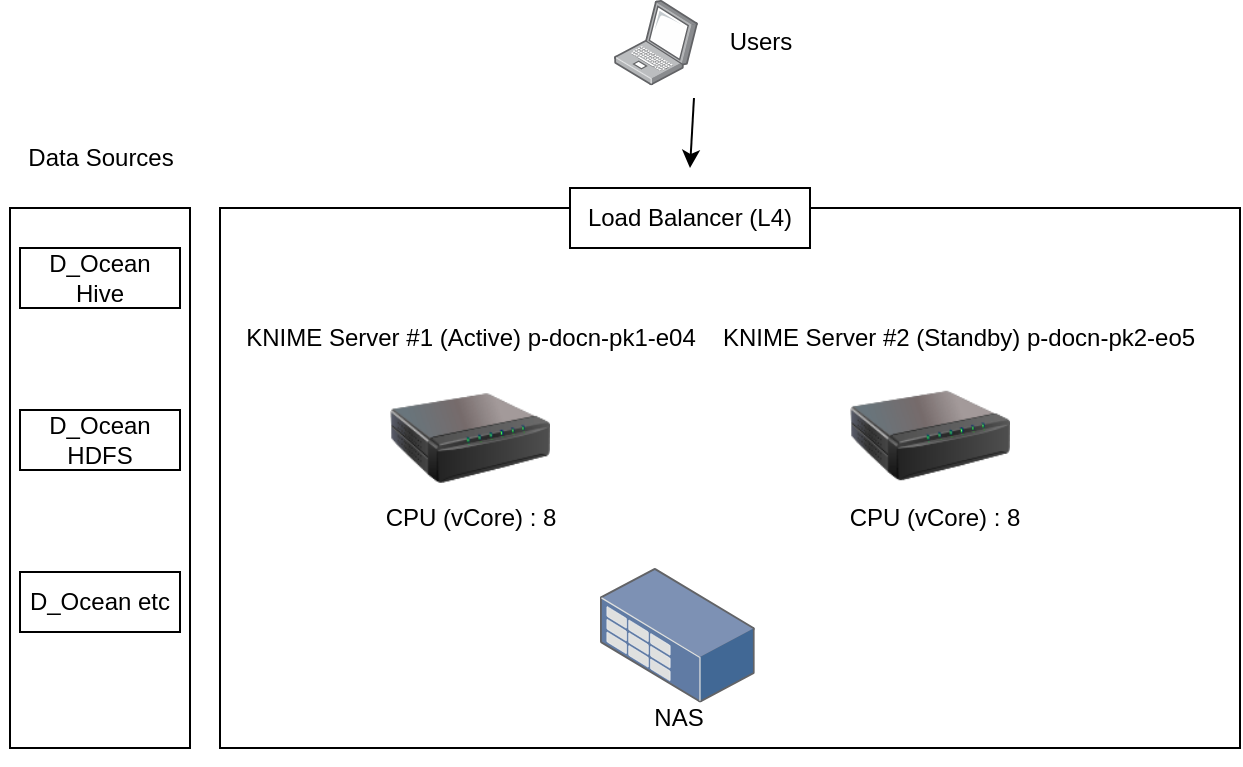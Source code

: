 <mxfile version="20.0.4" type="github"><diagram id="aiDPyP277aZQyHnSprXX" name="Page-1"><mxGraphModel dx="696" dy="552" grid="1" gridSize="10" guides="1" tooltips="1" connect="1" arrows="1" fold="1" page="1" pageScale="1" pageWidth="827" pageHeight="1169" math="0" shadow="0"><root><mxCell id="0"/><mxCell id="1" parent="0"/><mxCell id="wKoObBGrmT1YKR1iXI5Q-2" value="" style="whiteSpace=wrap;html=1;" vertex="1" parent="1"><mxGeometry x="70" y="150" width="90" height="270" as="geometry"/></mxCell><mxCell id="wKoObBGrmT1YKR1iXI5Q-5" value="D_Ocean HDFS" style="rounded=0;whiteSpace=wrap;html=1;" vertex="1" parent="wKoObBGrmT1YKR1iXI5Q-2"><mxGeometry x="5" y="101" width="80" height="30" as="geometry"/></mxCell><mxCell id="wKoObBGrmT1YKR1iXI5Q-6" value="D_Ocean etc" style="rounded=0;whiteSpace=wrap;html=1;" vertex="1" parent="wKoObBGrmT1YKR1iXI5Q-2"><mxGeometry x="5" y="182" width="80" height="30" as="geometry"/></mxCell><mxCell id="wKoObBGrmT1YKR1iXI5Q-3" value="Data Sources" style="text;html=1;align=center;verticalAlign=middle;resizable=0;points=[];autosize=1;strokeColor=none;fillColor=none;" vertex="1" parent="1"><mxGeometry x="65" y="110" width="100" height="30" as="geometry"/></mxCell><mxCell id="wKoObBGrmT1YKR1iXI5Q-4" value="D_Ocean Hive" style="rounded=0;whiteSpace=wrap;html=1;" vertex="1" parent="1"><mxGeometry x="75" y="170" width="80" height="30" as="geometry"/></mxCell><mxCell id="wKoObBGrmT1YKR1iXI5Q-8" style="edgeStyle=orthogonalEdgeStyle;rounded=0;orthogonalLoop=1;jettySize=auto;html=1;exitX=0.5;exitY=1;exitDx=0;exitDy=0;" edge="1" parent="1" source="wKoObBGrmT1YKR1iXI5Q-2" target="wKoObBGrmT1YKR1iXI5Q-2"><mxGeometry relative="1" as="geometry"/></mxCell><mxCell id="wKoObBGrmT1YKR1iXI5Q-9" value="&lt;span style=&quot;caret-color: rgba(0, 0, 0, 0); color: rgba(0, 0, 0, 0); font-family: monospace; font-size: 0px; text-align: start;&quot;&gt;%3CmxGraphModel%3E%3Croot%3E%3CmxCell%20id%3D%220%22%2F%3E%3CmxCell%20id%3D%221%22%20parent%3D%220%22%2F%3E%3CmxCell%20id%3D%222%22%20value%3D%22KNIME%20Server%20%231%20(Active)%22%20style%3D%22text%3Bhtml%3D1%3Balign%3Dcenter%3BverticalAlign%3Dmiddle%3Bresizable%3D0%3Bpoints%3D%5B%5D%3Bautosize%3D1%3BstrokeColor%3Dnone%3BfillColor%3Dnone%3B%22%20vertex%3D%221%22%20parent%3D%221%22%3E%3CmxGeometry%20x%3D%22220%22%20y%3D%22200%22%20width%3D%22160%22%20height%3D%2230%22%20as%3D%22geometry%22%2F%3E%3C%2FmxCell%3E%3C%2Froot%3E%3C%2FmxGraphModel%3E&lt;/span&gt;" style="whiteSpace=wrap;html=1;" vertex="1" parent="1"><mxGeometry x="175" y="150" width="510" height="270" as="geometry"/></mxCell><mxCell id="wKoObBGrmT1YKR1iXI5Q-23" value="CPU (vCore) : 8" style="text;html=1;align=center;verticalAlign=middle;resizable=0;points=[];autosize=1;strokeColor=none;fillColor=none;" vertex="1" parent="wKoObBGrmT1YKR1iXI5Q-9"><mxGeometry x="302" y="140" width="110" height="30" as="geometry"/></mxCell><mxCell id="wKoObBGrmT1YKR1iXI5Q-25" value="" style="points=[];aspect=fixed;html=1;align=center;shadow=0;dashed=0;image;image=img/lib/allied_telesis/storage/Datacenter_Server_Rack_Storage_Unit_Small.svg;" vertex="1" parent="wKoObBGrmT1YKR1iXI5Q-9"><mxGeometry x="190" y="180" width="77.4" height="67.2" as="geometry"/></mxCell><mxCell id="wKoObBGrmT1YKR1iXI5Q-26" value="NAS" style="text;html=1;align=center;verticalAlign=middle;resizable=0;points=[];autosize=1;strokeColor=none;fillColor=none;" vertex="1" parent="wKoObBGrmT1YKR1iXI5Q-9"><mxGeometry x="203.7" y="240" width="50" height="30" as="geometry"/></mxCell><mxCell id="wKoObBGrmT1YKR1iXI5Q-10" value="" style="points=[];aspect=fixed;html=1;align=center;shadow=0;dashed=0;image;image=img/lib/allied_telesis/computer_and_terminals/Laptop.svg;" vertex="1" parent="1"><mxGeometry x="372" y="46" width="42" height="42.6" as="geometry"/></mxCell><mxCell id="wKoObBGrmT1YKR1iXI5Q-11" value="Users" style="text;html=1;align=center;verticalAlign=middle;resizable=0;points=[];autosize=1;strokeColor=none;fillColor=none;" vertex="1" parent="1"><mxGeometry x="420" y="52.3" width="50" height="30" as="geometry"/></mxCell><mxCell id="wKoObBGrmT1YKR1iXI5Q-12" value="" style="endArrow=classic;html=1;rounded=0;exitX=0.952;exitY=1.15;exitDx=0;exitDy=0;exitPerimeter=0;" edge="1" parent="1" source="wKoObBGrmT1YKR1iXI5Q-10"><mxGeometry width="50" height="50" relative="1" as="geometry"><mxPoint x="410" y="100" as="sourcePoint"/><mxPoint x="410" y="130" as="targetPoint"/></mxGeometry></mxCell><mxCell id="wKoObBGrmT1YKR1iXI5Q-13" value="Load Balancer (L4)" style="rounded=0;whiteSpace=wrap;html=1;" vertex="1" parent="1"><mxGeometry x="350" y="140" width="120" height="30" as="geometry"/></mxCell><mxCell id="wKoObBGrmT1YKR1iXI5Q-15" value="" style="image;html=1;image=img/lib/clip_art/networking/Print_Server_128x128.png" vertex="1" parent="1"><mxGeometry x="260" y="230" width="80" height="70" as="geometry"/></mxCell><mxCell id="wKoObBGrmT1YKR1iXI5Q-17" value="" style="image;html=1;image=img/lib/clip_art/networking/Print_Server_128x128.png" vertex="1" parent="1"><mxGeometry x="490" y="227.5" width="80" height="72.5" as="geometry"/></mxCell><mxCell id="wKoObBGrmT1YKR1iXI5Q-19" value="KNIME Server #2 (Standby) p-docn-pk2-eo5" style="text;html=1;align=center;verticalAlign=middle;resizable=0;points=[];autosize=1;strokeColor=none;fillColor=none;" vertex="1" parent="1"><mxGeometry x="414" y="200" width="260" height="30" as="geometry"/></mxCell><mxCell id="wKoObBGrmT1YKR1iXI5Q-20" value="KNIME Server #1 (Active) p-docn-pk1-e04" style="text;html=1;align=center;verticalAlign=middle;resizable=0;points=[];autosize=1;strokeColor=none;fillColor=none;" vertex="1" parent="1"><mxGeometry x="175" y="200" width="250" height="30" as="geometry"/></mxCell><mxCell id="wKoObBGrmT1YKR1iXI5Q-22" value="CPU (vCore) : 8" style="text;html=1;align=center;verticalAlign=middle;resizable=0;points=[];autosize=1;strokeColor=none;fillColor=none;" vertex="1" parent="1"><mxGeometry x="245" y="290" width="110" height="30" as="geometry"/></mxCell></root></mxGraphModel></diagram></mxfile>